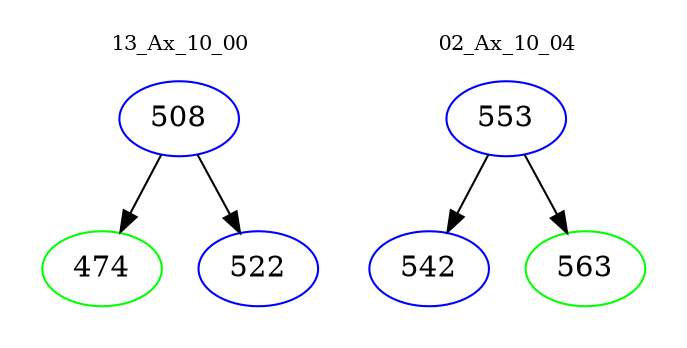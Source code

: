 digraph{
subgraph cluster_0 {
color = white
label = "13_Ax_10_00";
fontsize=10;
T0_508 [label="508", color="blue"]
T0_508 -> T0_474 [color="black"]
T0_474 [label="474", color="green"]
T0_508 -> T0_522 [color="black"]
T0_522 [label="522", color="blue"]
}
subgraph cluster_1 {
color = white
label = "02_Ax_10_04";
fontsize=10;
T1_553 [label="553", color="blue"]
T1_553 -> T1_542 [color="black"]
T1_542 [label="542", color="blue"]
T1_553 -> T1_563 [color="black"]
T1_563 [label="563", color="green"]
}
}
